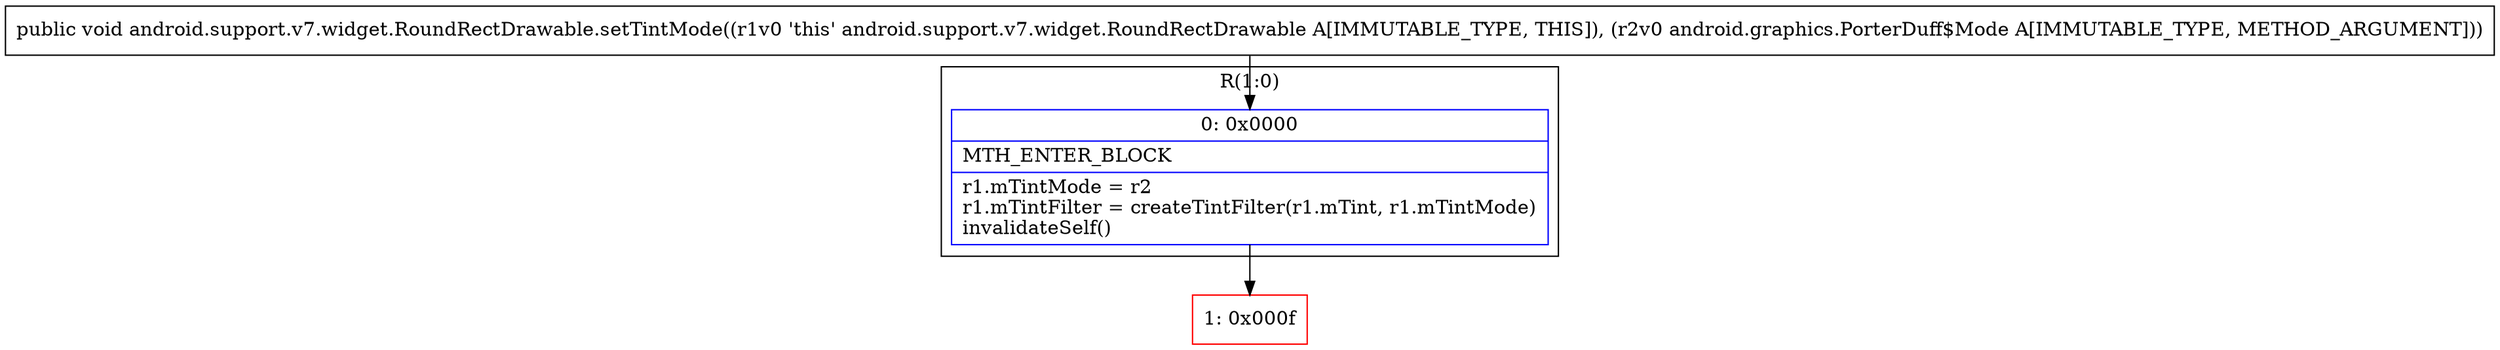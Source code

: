 digraph "CFG forandroid.support.v7.widget.RoundRectDrawable.setTintMode(Landroid\/graphics\/PorterDuff$Mode;)V" {
subgraph cluster_Region_735306308 {
label = "R(1:0)";
node [shape=record,color=blue];
Node_0 [shape=record,label="{0\:\ 0x0000|MTH_ENTER_BLOCK\l|r1.mTintMode = r2\lr1.mTintFilter = createTintFilter(r1.mTint, r1.mTintMode)\linvalidateSelf()\l}"];
}
Node_1 [shape=record,color=red,label="{1\:\ 0x000f}"];
MethodNode[shape=record,label="{public void android.support.v7.widget.RoundRectDrawable.setTintMode((r1v0 'this' android.support.v7.widget.RoundRectDrawable A[IMMUTABLE_TYPE, THIS]), (r2v0 android.graphics.PorterDuff$Mode A[IMMUTABLE_TYPE, METHOD_ARGUMENT])) }"];
MethodNode -> Node_0;
Node_0 -> Node_1;
}

